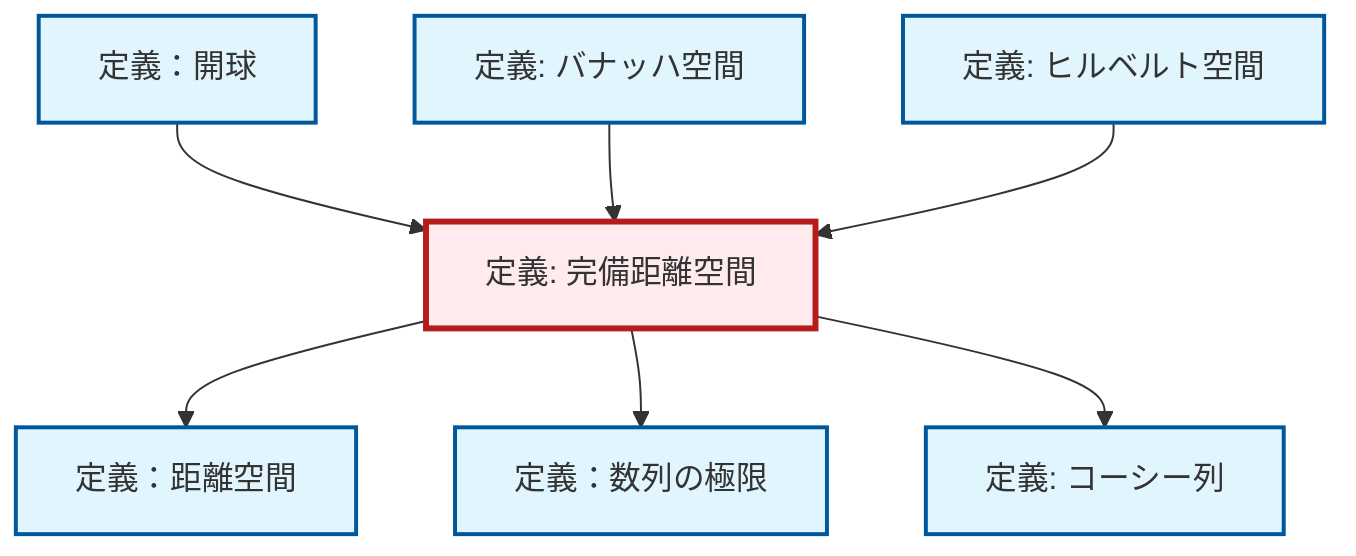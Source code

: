 graph TD
    classDef definition fill:#e1f5fe,stroke:#01579b,stroke-width:2px
    classDef theorem fill:#f3e5f5,stroke:#4a148c,stroke-width:2px
    classDef axiom fill:#fff3e0,stroke:#e65100,stroke-width:2px
    classDef example fill:#e8f5e9,stroke:#1b5e20,stroke-width:2px
    classDef current fill:#ffebee,stroke:#b71c1c,stroke-width:3px
    def-metric-space["定義：距離空間"]:::definition
    def-banach-space["定義: バナッハ空間"]:::definition
    def-hilbert-space["定義: ヒルベルト空間"]:::definition
    def-open-ball["定義：開球"]:::definition
    def-cauchy-sequence["定義: コーシー列"]:::definition
    def-limit["定義：数列の極限"]:::definition
    def-complete-metric-space["定義: 完備距離空間"]:::definition
    def-complete-metric-space --> def-metric-space
    def-complete-metric-space --> def-limit
    def-open-ball --> def-complete-metric-space
    def-banach-space --> def-complete-metric-space
    def-complete-metric-space --> def-cauchy-sequence
    def-hilbert-space --> def-complete-metric-space
    class def-complete-metric-space current